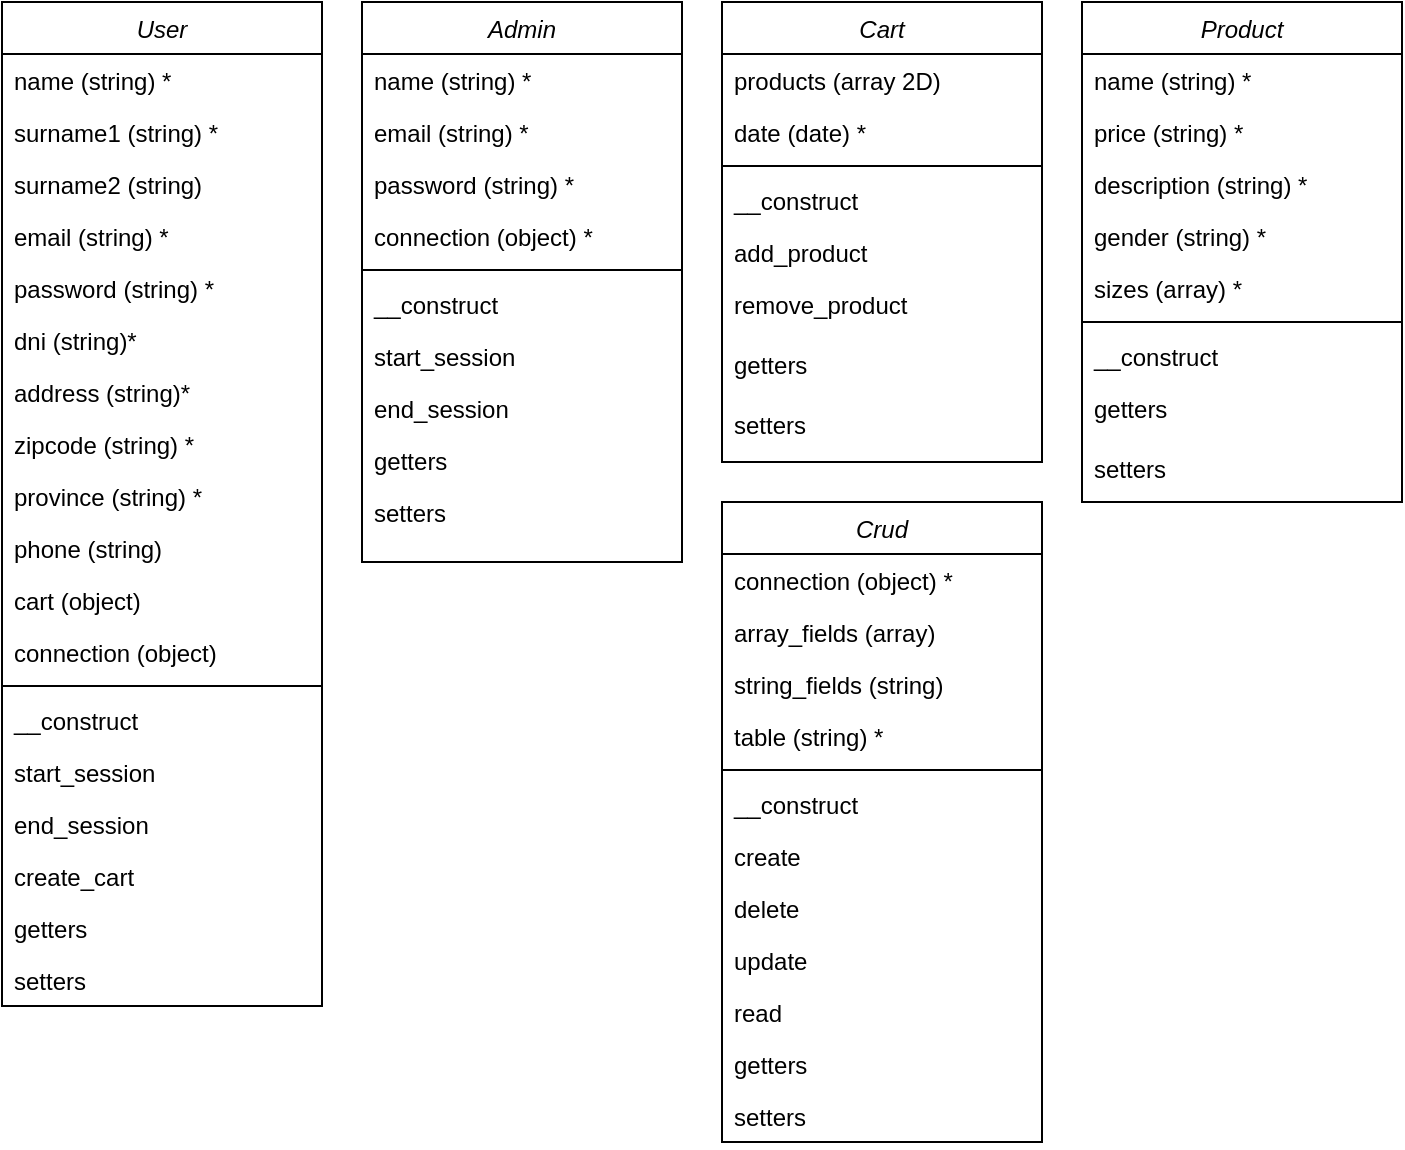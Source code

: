 <mxfile version="24.7.7">
  <diagram id="C5RBs43oDa-KdzZeNtuy" name="Page-1">
    <mxGraphModel dx="819" dy="442" grid="1" gridSize="10" guides="1" tooltips="1" connect="1" arrows="1" fold="1" page="1" pageScale="1" pageWidth="827" pageHeight="1169" math="0" shadow="0">
      <root>
        <mxCell id="WIyWlLk6GJQsqaUBKTNV-0" />
        <mxCell id="WIyWlLk6GJQsqaUBKTNV-1" parent="WIyWlLk6GJQsqaUBKTNV-0" />
        <mxCell id="zkfFHV4jXpPFQw0GAbJ--0" value="User" style="swimlane;fontStyle=2;align=center;verticalAlign=top;childLayout=stackLayout;horizontal=1;startSize=26;horizontalStack=0;resizeParent=1;resizeLast=0;collapsible=1;marginBottom=0;rounded=0;shadow=0;strokeWidth=1;" parent="WIyWlLk6GJQsqaUBKTNV-1" vertex="1">
          <mxGeometry x="40" y="40" width="160" height="502" as="geometry">
            <mxRectangle x="40" y="40" width="160" height="26" as="alternateBounds" />
          </mxGeometry>
        </mxCell>
        <mxCell id="zkfFHV4jXpPFQw0GAbJ--1" value="name (string) *" style="text;align=left;verticalAlign=top;spacingLeft=4;spacingRight=4;overflow=hidden;rotatable=0;points=[[0,0.5],[1,0.5]];portConstraint=eastwest;" parent="zkfFHV4jXpPFQw0GAbJ--0" vertex="1">
          <mxGeometry y="26" width="160" height="26" as="geometry" />
        </mxCell>
        <mxCell id="zkfFHV4jXpPFQw0GAbJ--2" value="surname1 (string) *" style="text;align=left;verticalAlign=top;spacingLeft=4;spacingRight=4;overflow=hidden;rotatable=0;points=[[0,0.5],[1,0.5]];portConstraint=eastwest;rounded=0;shadow=0;html=0;" parent="zkfFHV4jXpPFQw0GAbJ--0" vertex="1">
          <mxGeometry y="52" width="160" height="26" as="geometry" />
        </mxCell>
        <mxCell id="zkfFHV4jXpPFQw0GAbJ--3" value="surname2 (string)" style="text;align=left;verticalAlign=top;spacingLeft=4;spacingRight=4;overflow=hidden;rotatable=0;points=[[0,0.5],[1,0.5]];portConstraint=eastwest;rounded=0;shadow=0;html=0;" parent="zkfFHV4jXpPFQw0GAbJ--0" vertex="1">
          <mxGeometry y="78" width="160" height="26" as="geometry" />
        </mxCell>
        <mxCell id="zkfFHV4jXpPFQw0GAbJ--5" value="email (string) *" style="text;align=left;verticalAlign=top;spacingLeft=4;spacingRight=4;overflow=hidden;rotatable=0;points=[[0,0.5],[1,0.5]];portConstraint=eastwest;" parent="zkfFHV4jXpPFQw0GAbJ--0" vertex="1">
          <mxGeometry y="104" width="160" height="26" as="geometry" />
        </mxCell>
        <mxCell id="bpO3COO8SnEWkyY0bNxB-0" value="password (string) *" style="text;align=left;verticalAlign=top;spacingLeft=4;spacingRight=4;overflow=hidden;rotatable=0;points=[[0,0.5],[1,0.5]];portConstraint=eastwest;rounded=0;shadow=0;html=0;" parent="zkfFHV4jXpPFQw0GAbJ--0" vertex="1">
          <mxGeometry y="130" width="160" height="26" as="geometry" />
        </mxCell>
        <mxCell id="bpO3COO8SnEWkyY0bNxB-1" value="dni (string)*" style="text;align=left;verticalAlign=top;spacingLeft=4;spacingRight=4;overflow=hidden;rotatable=0;points=[[0,0.5],[1,0.5]];portConstraint=eastwest;" parent="zkfFHV4jXpPFQw0GAbJ--0" vertex="1">
          <mxGeometry y="156" width="160" height="26" as="geometry" />
        </mxCell>
        <mxCell id="bpO3COO8SnEWkyY0bNxB-2" value="address (string)*" style="text;align=left;verticalAlign=top;spacingLeft=4;spacingRight=4;overflow=hidden;rotatable=0;points=[[0,0.5],[1,0.5]];portConstraint=eastwest;" parent="zkfFHV4jXpPFQw0GAbJ--0" vertex="1">
          <mxGeometry y="182" width="160" height="26" as="geometry" />
        </mxCell>
        <mxCell id="bpO3COO8SnEWkyY0bNxB-3" value="zipcode (string) *" style="text;align=left;verticalAlign=top;spacingLeft=4;spacingRight=4;overflow=hidden;rotatable=0;points=[[0,0.5],[1,0.5]];portConstraint=eastwest;" parent="zkfFHV4jXpPFQw0GAbJ--0" vertex="1">
          <mxGeometry y="208" width="160" height="26" as="geometry" />
        </mxCell>
        <mxCell id="bpO3COO8SnEWkyY0bNxB-4" value="province (string) *" style="text;align=left;verticalAlign=top;spacingLeft=4;spacingRight=4;overflow=hidden;rotatable=0;points=[[0,0.5],[1,0.5]];portConstraint=eastwest;" parent="zkfFHV4jXpPFQw0GAbJ--0" vertex="1">
          <mxGeometry y="234" width="160" height="26" as="geometry" />
        </mxCell>
        <mxCell id="bpO3COO8SnEWkyY0bNxB-5" value="phone (string)" style="text;align=left;verticalAlign=top;spacingLeft=4;spacingRight=4;overflow=hidden;rotatable=0;points=[[0,0.5],[1,0.5]];portConstraint=eastwest;" parent="zkfFHV4jXpPFQw0GAbJ--0" vertex="1">
          <mxGeometry y="260" width="160" height="26" as="geometry" />
        </mxCell>
        <mxCell id="bpO3COO8SnEWkyY0bNxB-100" value="cart (object)" style="text;align=left;verticalAlign=top;spacingLeft=4;spacingRight=4;overflow=hidden;rotatable=0;points=[[0,0.5],[1,0.5]];portConstraint=eastwest;" parent="zkfFHV4jXpPFQw0GAbJ--0" vertex="1">
          <mxGeometry y="286" width="160" height="26" as="geometry" />
        </mxCell>
        <mxCell id="bpO3COO8SnEWkyY0bNxB-98" value="connection (object)" style="text;align=left;verticalAlign=top;spacingLeft=4;spacingRight=4;overflow=hidden;rotatable=0;points=[[0,0.5],[1,0.5]];portConstraint=eastwest;" parent="zkfFHV4jXpPFQw0GAbJ--0" vertex="1">
          <mxGeometry y="312" width="160" height="26" as="geometry" />
        </mxCell>
        <mxCell id="zkfFHV4jXpPFQw0GAbJ--4" value="" style="line;html=1;strokeWidth=1;align=left;verticalAlign=middle;spacingTop=-1;spacingLeft=3;spacingRight=3;rotatable=0;labelPosition=right;points=[];portConstraint=eastwest;" parent="zkfFHV4jXpPFQw0GAbJ--0" vertex="1">
          <mxGeometry y="338" width="160" height="8" as="geometry" />
        </mxCell>
        <mxCell id="bpO3COO8SnEWkyY0bNxB-45" value="__construct" style="text;align=left;verticalAlign=top;spacingLeft=4;spacingRight=4;overflow=hidden;rotatable=0;points=[[0,0.5],[1,0.5]];portConstraint=eastwest;" parent="zkfFHV4jXpPFQw0GAbJ--0" vertex="1">
          <mxGeometry y="346" width="160" height="26" as="geometry" />
        </mxCell>
        <mxCell id="bpO3COO8SnEWkyY0bNxB-6" value="start_session" style="text;align=left;verticalAlign=top;spacingLeft=4;spacingRight=4;overflow=hidden;rotatable=0;points=[[0,0.5],[1,0.5]];portConstraint=eastwest;" parent="zkfFHV4jXpPFQw0GAbJ--0" vertex="1">
          <mxGeometry y="372" width="160" height="26" as="geometry" />
        </mxCell>
        <mxCell id="bpO3COO8SnEWkyY0bNxB-7" value="end_session" style="text;align=left;verticalAlign=top;spacingLeft=4;spacingRight=4;overflow=hidden;rotatable=0;points=[[0,0.5],[1,0.5]];portConstraint=eastwest;" parent="zkfFHV4jXpPFQw0GAbJ--0" vertex="1">
          <mxGeometry y="398" width="160" height="26" as="geometry" />
        </mxCell>
        <mxCell id="bpO3COO8SnEWkyY0bNxB-11" value="create_cart" style="text;align=left;verticalAlign=top;spacingLeft=4;spacingRight=4;overflow=hidden;rotatable=0;points=[[0,0.5],[1,0.5]];portConstraint=eastwest;" parent="zkfFHV4jXpPFQw0GAbJ--0" vertex="1">
          <mxGeometry y="424" width="160" height="26" as="geometry" />
        </mxCell>
        <mxCell id="bpO3COO8SnEWkyY0bNxB-84" value="getters" style="text;align=left;verticalAlign=top;spacingLeft=4;spacingRight=4;overflow=hidden;rotatable=0;points=[[0,0.5],[1,0.5]];portConstraint=eastwest;" parent="zkfFHV4jXpPFQw0GAbJ--0" vertex="1">
          <mxGeometry y="450" width="160" height="26" as="geometry" />
        </mxCell>
        <mxCell id="bpO3COO8SnEWkyY0bNxB-85" value="setters" style="text;align=left;verticalAlign=top;spacingLeft=4;spacingRight=4;overflow=hidden;rotatable=0;points=[[0,0.5],[1,0.5]];portConstraint=eastwest;" parent="zkfFHV4jXpPFQw0GAbJ--0" vertex="1">
          <mxGeometry y="476" width="160" height="26" as="geometry" />
        </mxCell>
        <mxCell id="bpO3COO8SnEWkyY0bNxB-12" value="Admin" style="swimlane;fontStyle=2;align=center;verticalAlign=top;childLayout=stackLayout;horizontal=1;startSize=26;horizontalStack=0;resizeParent=1;resizeLast=0;collapsible=1;marginBottom=0;rounded=0;shadow=0;strokeWidth=1;" parent="WIyWlLk6GJQsqaUBKTNV-1" vertex="1">
          <mxGeometry x="220" y="40" width="160" height="280" as="geometry">
            <mxRectangle x="40" y="40" width="160" height="26" as="alternateBounds" />
          </mxGeometry>
        </mxCell>
        <mxCell id="bpO3COO8SnEWkyY0bNxB-13" value="name (string) *" style="text;align=left;verticalAlign=top;spacingLeft=4;spacingRight=4;overflow=hidden;rotatable=0;points=[[0,0.5],[1,0.5]];portConstraint=eastwest;" parent="bpO3COO8SnEWkyY0bNxB-12" vertex="1">
          <mxGeometry y="26" width="160" height="26" as="geometry" />
        </mxCell>
        <mxCell id="bpO3COO8SnEWkyY0bNxB-14" value="email (string) *" style="text;align=left;verticalAlign=top;spacingLeft=4;spacingRight=4;overflow=hidden;rotatable=0;points=[[0,0.5],[1,0.5]];portConstraint=eastwest;rounded=0;shadow=0;html=0;" parent="bpO3COO8SnEWkyY0bNxB-12" vertex="1">
          <mxGeometry y="52" width="160" height="26" as="geometry" />
        </mxCell>
        <mxCell id="bpO3COO8SnEWkyY0bNxB-17" value="password (string) *" style="text;align=left;verticalAlign=top;spacingLeft=4;spacingRight=4;overflow=hidden;rotatable=0;points=[[0,0.5],[1,0.5]];portConstraint=eastwest;rounded=0;shadow=0;html=0;" parent="bpO3COO8SnEWkyY0bNxB-12" vertex="1">
          <mxGeometry y="78" width="160" height="26" as="geometry" />
        </mxCell>
        <mxCell id="bpO3COO8SnEWkyY0bNxB-99" value="connection (object) *" style="text;align=left;verticalAlign=top;spacingLeft=4;spacingRight=4;overflow=hidden;rotatable=0;points=[[0,0.5],[1,0.5]];portConstraint=eastwest;rounded=0;shadow=0;html=0;" parent="bpO3COO8SnEWkyY0bNxB-12" vertex="1">
          <mxGeometry y="104" width="160" height="26" as="geometry" />
        </mxCell>
        <mxCell id="bpO3COO8SnEWkyY0bNxB-23" value="" style="line;html=1;strokeWidth=1;align=left;verticalAlign=middle;spacingTop=-1;spacingLeft=3;spacingRight=3;rotatable=0;labelPosition=right;points=[];portConstraint=eastwest;" parent="bpO3COO8SnEWkyY0bNxB-12" vertex="1">
          <mxGeometry y="130" width="160" height="8" as="geometry" />
        </mxCell>
        <mxCell id="bpO3COO8SnEWkyY0bNxB-61" value="__construct" style="text;align=left;verticalAlign=top;spacingLeft=4;spacingRight=4;overflow=hidden;rotatable=0;points=[[0,0.5],[1,0.5]];portConstraint=eastwest;" parent="bpO3COO8SnEWkyY0bNxB-12" vertex="1">
          <mxGeometry y="138" width="160" height="26" as="geometry" />
        </mxCell>
        <mxCell id="bpO3COO8SnEWkyY0bNxB-24" value="start_session" style="text;align=left;verticalAlign=top;spacingLeft=4;spacingRight=4;overflow=hidden;rotatable=0;points=[[0,0.5],[1,0.5]];portConstraint=eastwest;" parent="bpO3COO8SnEWkyY0bNxB-12" vertex="1">
          <mxGeometry y="164" width="160" height="26" as="geometry" />
        </mxCell>
        <mxCell id="bpO3COO8SnEWkyY0bNxB-25" value="end_session" style="text;align=left;verticalAlign=top;spacingLeft=4;spacingRight=4;overflow=hidden;rotatable=0;points=[[0,0.5],[1,0.5]];portConstraint=eastwest;" parent="bpO3COO8SnEWkyY0bNxB-12" vertex="1">
          <mxGeometry y="190" width="160" height="26" as="geometry" />
        </mxCell>
        <mxCell id="bpO3COO8SnEWkyY0bNxB-82" value="getters" style="text;align=left;verticalAlign=top;spacingLeft=4;spacingRight=4;overflow=hidden;rotatable=0;points=[[0,0.5],[1,0.5]];portConstraint=eastwest;" parent="bpO3COO8SnEWkyY0bNxB-12" vertex="1">
          <mxGeometry y="216" width="160" height="26" as="geometry" />
        </mxCell>
        <mxCell id="bpO3COO8SnEWkyY0bNxB-83" value="setters" style="text;align=left;verticalAlign=top;spacingLeft=4;spacingRight=4;overflow=hidden;rotatable=0;points=[[0,0.5],[1,0.5]];portConstraint=eastwest;" parent="bpO3COO8SnEWkyY0bNxB-12" vertex="1">
          <mxGeometry y="242" width="160" height="26" as="geometry" />
        </mxCell>
        <mxCell id="bpO3COO8SnEWkyY0bNxB-62" value="Cart" style="swimlane;fontStyle=2;align=center;verticalAlign=top;childLayout=stackLayout;horizontal=1;startSize=26;horizontalStack=0;resizeParent=1;resizeLast=0;collapsible=1;marginBottom=0;rounded=0;shadow=0;strokeWidth=1;" parent="WIyWlLk6GJQsqaUBKTNV-1" vertex="1">
          <mxGeometry x="400" y="40" width="160" height="230" as="geometry">
            <mxRectangle x="40" y="40" width="160" height="26" as="alternateBounds" />
          </mxGeometry>
        </mxCell>
        <mxCell id="bpO3COO8SnEWkyY0bNxB-63" value="products (array 2D)" style="text;align=left;verticalAlign=top;spacingLeft=4;spacingRight=4;overflow=hidden;rotatable=0;points=[[0,0.5],[1,0.5]];portConstraint=eastwest;" parent="bpO3COO8SnEWkyY0bNxB-62" vertex="1">
          <mxGeometry y="26" width="160" height="26" as="geometry" />
        </mxCell>
        <mxCell id="bpO3COO8SnEWkyY0bNxB-64" value="date (date) *" style="text;align=left;verticalAlign=top;spacingLeft=4;spacingRight=4;overflow=hidden;rotatable=0;points=[[0,0.5],[1,0.5]];portConstraint=eastwest;rounded=0;shadow=0;html=0;" parent="bpO3COO8SnEWkyY0bNxB-62" vertex="1">
          <mxGeometry y="52" width="160" height="26" as="geometry" />
        </mxCell>
        <mxCell id="bpO3COO8SnEWkyY0bNxB-66" value="" style="line;html=1;strokeWidth=1;align=left;verticalAlign=middle;spacingTop=-1;spacingLeft=3;spacingRight=3;rotatable=0;labelPosition=right;points=[];portConstraint=eastwest;" parent="bpO3COO8SnEWkyY0bNxB-62" vertex="1">
          <mxGeometry y="78" width="160" height="8" as="geometry" />
        </mxCell>
        <mxCell id="bpO3COO8SnEWkyY0bNxB-67" value="__construct" style="text;align=left;verticalAlign=top;spacingLeft=4;spacingRight=4;overflow=hidden;rotatable=0;points=[[0,0.5],[1,0.5]];portConstraint=eastwest;" parent="bpO3COO8SnEWkyY0bNxB-62" vertex="1">
          <mxGeometry y="86" width="160" height="26" as="geometry" />
        </mxCell>
        <mxCell id="bpO3COO8SnEWkyY0bNxB-68" value="add_product" style="text;align=left;verticalAlign=top;spacingLeft=4;spacingRight=4;overflow=hidden;rotatable=0;points=[[0,0.5],[1,0.5]];portConstraint=eastwest;" parent="bpO3COO8SnEWkyY0bNxB-62" vertex="1">
          <mxGeometry y="112" width="160" height="26" as="geometry" />
        </mxCell>
        <mxCell id="bpO3COO8SnEWkyY0bNxB-69" value="remove_product" style="text;align=left;verticalAlign=top;spacingLeft=4;spacingRight=4;overflow=hidden;rotatable=0;points=[[0,0.5],[1,0.5]];portConstraint=eastwest;" parent="bpO3COO8SnEWkyY0bNxB-62" vertex="1">
          <mxGeometry y="138" width="160" height="30" as="geometry" />
        </mxCell>
        <mxCell id="bpO3COO8SnEWkyY0bNxB-80" value="getters" style="text;align=left;verticalAlign=top;spacingLeft=4;spacingRight=4;overflow=hidden;rotatable=0;points=[[0,0.5],[1,0.5]];portConstraint=eastwest;" parent="bpO3COO8SnEWkyY0bNxB-62" vertex="1">
          <mxGeometry y="168" width="160" height="30" as="geometry" />
        </mxCell>
        <mxCell id="bpO3COO8SnEWkyY0bNxB-81" value="setters" style="text;align=left;verticalAlign=top;spacingLeft=4;spacingRight=4;overflow=hidden;rotatable=0;points=[[0,0.5],[1,0.5]];portConstraint=eastwest;" parent="bpO3COO8SnEWkyY0bNxB-62" vertex="1">
          <mxGeometry y="198" width="160" height="30" as="geometry" />
        </mxCell>
        <mxCell id="bpO3COO8SnEWkyY0bNxB-86" value="Product" style="swimlane;fontStyle=2;align=center;verticalAlign=top;childLayout=stackLayout;horizontal=1;startSize=26;horizontalStack=0;resizeParent=1;resizeLast=0;collapsible=1;marginBottom=0;rounded=0;shadow=0;strokeWidth=1;" parent="WIyWlLk6GJQsqaUBKTNV-1" vertex="1">
          <mxGeometry x="580" y="40" width="160" height="250" as="geometry">
            <mxRectangle x="40" y="40" width="160" height="26" as="alternateBounds" />
          </mxGeometry>
        </mxCell>
        <mxCell id="bpO3COO8SnEWkyY0bNxB-87" value="name (string) *" style="text;align=left;verticalAlign=top;spacingLeft=4;spacingRight=4;overflow=hidden;rotatable=0;points=[[0,0.5],[1,0.5]];portConstraint=eastwest;" parent="bpO3COO8SnEWkyY0bNxB-86" vertex="1">
          <mxGeometry y="26" width="160" height="26" as="geometry" />
        </mxCell>
        <mxCell id="bpO3COO8SnEWkyY0bNxB-88" value="price (string) *" style="text;align=left;verticalAlign=top;spacingLeft=4;spacingRight=4;overflow=hidden;rotatable=0;points=[[0,0.5],[1,0.5]];portConstraint=eastwest;rounded=0;shadow=0;html=0;" parent="bpO3COO8SnEWkyY0bNxB-86" vertex="1">
          <mxGeometry y="52" width="160" height="26" as="geometry" />
        </mxCell>
        <mxCell id="bpO3COO8SnEWkyY0bNxB-89" value="description (string) *" style="text;align=left;verticalAlign=top;spacingLeft=4;spacingRight=4;overflow=hidden;rotatable=0;points=[[0,0.5],[1,0.5]];portConstraint=eastwest;rounded=0;shadow=0;html=0;" parent="bpO3COO8SnEWkyY0bNxB-86" vertex="1">
          <mxGeometry y="78" width="160" height="26" as="geometry" />
        </mxCell>
        <mxCell id="bpO3COO8SnEWkyY0bNxB-90" value="gender (string) *" style="text;align=left;verticalAlign=top;spacingLeft=4;spacingRight=4;overflow=hidden;rotatable=0;points=[[0,0.5],[1,0.5]];portConstraint=eastwest;rounded=0;shadow=0;html=0;" parent="bpO3COO8SnEWkyY0bNxB-86" vertex="1">
          <mxGeometry y="104" width="160" height="26" as="geometry" />
        </mxCell>
        <mxCell id="bpO3COO8SnEWkyY0bNxB-97" value="sizes (array) *" style="text;align=left;verticalAlign=top;spacingLeft=4;spacingRight=4;overflow=hidden;rotatable=0;points=[[0,0.5],[1,0.5]];portConstraint=eastwest;rounded=0;shadow=0;html=0;" parent="bpO3COO8SnEWkyY0bNxB-86" vertex="1">
          <mxGeometry y="130" width="160" height="26" as="geometry" />
        </mxCell>
        <mxCell id="bpO3COO8SnEWkyY0bNxB-91" value="" style="line;html=1;strokeWidth=1;align=left;verticalAlign=middle;spacingTop=-1;spacingLeft=3;spacingRight=3;rotatable=0;labelPosition=right;points=[];portConstraint=eastwest;" parent="bpO3COO8SnEWkyY0bNxB-86" vertex="1">
          <mxGeometry y="156" width="160" height="8" as="geometry" />
        </mxCell>
        <mxCell id="bpO3COO8SnEWkyY0bNxB-92" value="__construct" style="text;align=left;verticalAlign=top;spacingLeft=4;spacingRight=4;overflow=hidden;rotatable=0;points=[[0,0.5],[1,0.5]];portConstraint=eastwest;" parent="bpO3COO8SnEWkyY0bNxB-86" vertex="1">
          <mxGeometry y="164" width="160" height="26" as="geometry" />
        </mxCell>
        <mxCell id="bpO3COO8SnEWkyY0bNxB-95" value="getters" style="text;align=left;verticalAlign=top;spacingLeft=4;spacingRight=4;overflow=hidden;rotatable=0;points=[[0,0.5],[1,0.5]];portConstraint=eastwest;" parent="bpO3COO8SnEWkyY0bNxB-86" vertex="1">
          <mxGeometry y="190" width="160" height="30" as="geometry" />
        </mxCell>
        <mxCell id="bpO3COO8SnEWkyY0bNxB-96" value="setters" style="text;align=left;verticalAlign=top;spacingLeft=4;spacingRight=4;overflow=hidden;rotatable=0;points=[[0,0.5],[1,0.5]];portConstraint=eastwest;" parent="bpO3COO8SnEWkyY0bNxB-86" vertex="1">
          <mxGeometry y="220" width="160" height="30" as="geometry" />
        </mxCell>
        <mxCell id="k0HbhilzowSQdoehzXK7-0" value="Crud" style="swimlane;fontStyle=2;align=center;verticalAlign=top;childLayout=stackLayout;horizontal=1;startSize=26;horizontalStack=0;resizeParent=1;resizeLast=0;collapsible=1;marginBottom=0;rounded=0;shadow=0;strokeWidth=1;" vertex="1" parent="WIyWlLk6GJQsqaUBKTNV-1">
          <mxGeometry x="400" y="290" width="160" height="320" as="geometry">
            <mxRectangle x="40" y="40" width="160" height="26" as="alternateBounds" />
          </mxGeometry>
        </mxCell>
        <mxCell id="k0HbhilzowSQdoehzXK7-4" value="connection (object) *" style="text;align=left;verticalAlign=top;spacingLeft=4;spacingRight=4;overflow=hidden;rotatable=0;points=[[0,0.5],[1,0.5]];portConstraint=eastwest;rounded=0;shadow=0;html=0;" vertex="1" parent="k0HbhilzowSQdoehzXK7-0">
          <mxGeometry y="26" width="160" height="26" as="geometry" />
        </mxCell>
        <mxCell id="k0HbhilzowSQdoehzXK7-26" value="array_fields (array)" style="text;align=left;verticalAlign=top;spacingLeft=4;spacingRight=4;overflow=hidden;rotatable=0;points=[[0,0.5],[1,0.5]];portConstraint=eastwest;rounded=0;shadow=0;html=0;" vertex="1" parent="k0HbhilzowSQdoehzXK7-0">
          <mxGeometry y="52" width="160" height="26" as="geometry" />
        </mxCell>
        <mxCell id="k0HbhilzowSQdoehzXK7-20" value="string_fields (string)" style="text;align=left;verticalAlign=top;spacingLeft=4;spacingRight=4;overflow=hidden;rotatable=0;points=[[0,0.5],[1,0.5]];portConstraint=eastwest;rounded=0;shadow=0;html=0;" vertex="1" parent="k0HbhilzowSQdoehzXK7-0">
          <mxGeometry y="78" width="160" height="26" as="geometry" />
        </mxCell>
        <mxCell id="k0HbhilzowSQdoehzXK7-27" value="table (string) *" style="text;align=left;verticalAlign=top;spacingLeft=4;spacingRight=4;overflow=hidden;rotatable=0;points=[[0,0.5],[1,0.5]];portConstraint=eastwest;rounded=0;shadow=0;html=0;" vertex="1" parent="k0HbhilzowSQdoehzXK7-0">
          <mxGeometry y="104" width="160" height="26" as="geometry" />
        </mxCell>
        <mxCell id="k0HbhilzowSQdoehzXK7-5" value="" style="line;html=1;strokeWidth=1;align=left;verticalAlign=middle;spacingTop=-1;spacingLeft=3;spacingRight=3;rotatable=0;labelPosition=right;points=[];portConstraint=eastwest;" vertex="1" parent="k0HbhilzowSQdoehzXK7-0">
          <mxGeometry y="130" width="160" height="8" as="geometry" />
        </mxCell>
        <mxCell id="k0HbhilzowSQdoehzXK7-6" value="__construct" style="text;align=left;verticalAlign=top;spacingLeft=4;spacingRight=4;overflow=hidden;rotatable=0;points=[[0,0.5],[1,0.5]];portConstraint=eastwest;" vertex="1" parent="k0HbhilzowSQdoehzXK7-0">
          <mxGeometry y="138" width="160" height="26" as="geometry" />
        </mxCell>
        <mxCell id="k0HbhilzowSQdoehzXK7-9" value="create" style="text;align=left;verticalAlign=top;spacingLeft=4;spacingRight=4;overflow=hidden;rotatable=0;points=[[0,0.5],[1,0.5]];portConstraint=eastwest;" vertex="1" parent="k0HbhilzowSQdoehzXK7-0">
          <mxGeometry y="164" width="160" height="26" as="geometry" />
        </mxCell>
        <mxCell id="k0HbhilzowSQdoehzXK7-10" value="delete" style="text;align=left;verticalAlign=top;spacingLeft=4;spacingRight=4;overflow=hidden;rotatable=0;points=[[0,0.5],[1,0.5]];portConstraint=eastwest;" vertex="1" parent="k0HbhilzowSQdoehzXK7-0">
          <mxGeometry y="190" width="160" height="26" as="geometry" />
        </mxCell>
        <mxCell id="k0HbhilzowSQdoehzXK7-11" value="update" style="text;align=left;verticalAlign=top;spacingLeft=4;spacingRight=4;overflow=hidden;rotatable=0;points=[[0,0.5],[1,0.5]];portConstraint=eastwest;" vertex="1" parent="k0HbhilzowSQdoehzXK7-0">
          <mxGeometry y="216" width="160" height="26" as="geometry" />
        </mxCell>
        <mxCell id="k0HbhilzowSQdoehzXK7-12" value="read" style="text;align=left;verticalAlign=top;spacingLeft=4;spacingRight=4;overflow=hidden;rotatable=0;points=[[0,0.5],[1,0.5]];portConstraint=eastwest;" vertex="1" parent="k0HbhilzowSQdoehzXK7-0">
          <mxGeometry y="242" width="160" height="26" as="geometry" />
        </mxCell>
        <mxCell id="k0HbhilzowSQdoehzXK7-17" value="getters" style="text;align=left;verticalAlign=top;spacingLeft=4;spacingRight=4;overflow=hidden;rotatable=0;points=[[0,0.5],[1,0.5]];portConstraint=eastwest;" vertex="1" parent="k0HbhilzowSQdoehzXK7-0">
          <mxGeometry y="268" width="160" height="26" as="geometry" />
        </mxCell>
        <mxCell id="k0HbhilzowSQdoehzXK7-18" value="setters" style="text;align=left;verticalAlign=top;spacingLeft=4;spacingRight=4;overflow=hidden;rotatable=0;points=[[0,0.5],[1,0.5]];portConstraint=eastwest;" vertex="1" parent="k0HbhilzowSQdoehzXK7-0">
          <mxGeometry y="294" width="160" height="26" as="geometry" />
        </mxCell>
      </root>
    </mxGraphModel>
  </diagram>
</mxfile>
